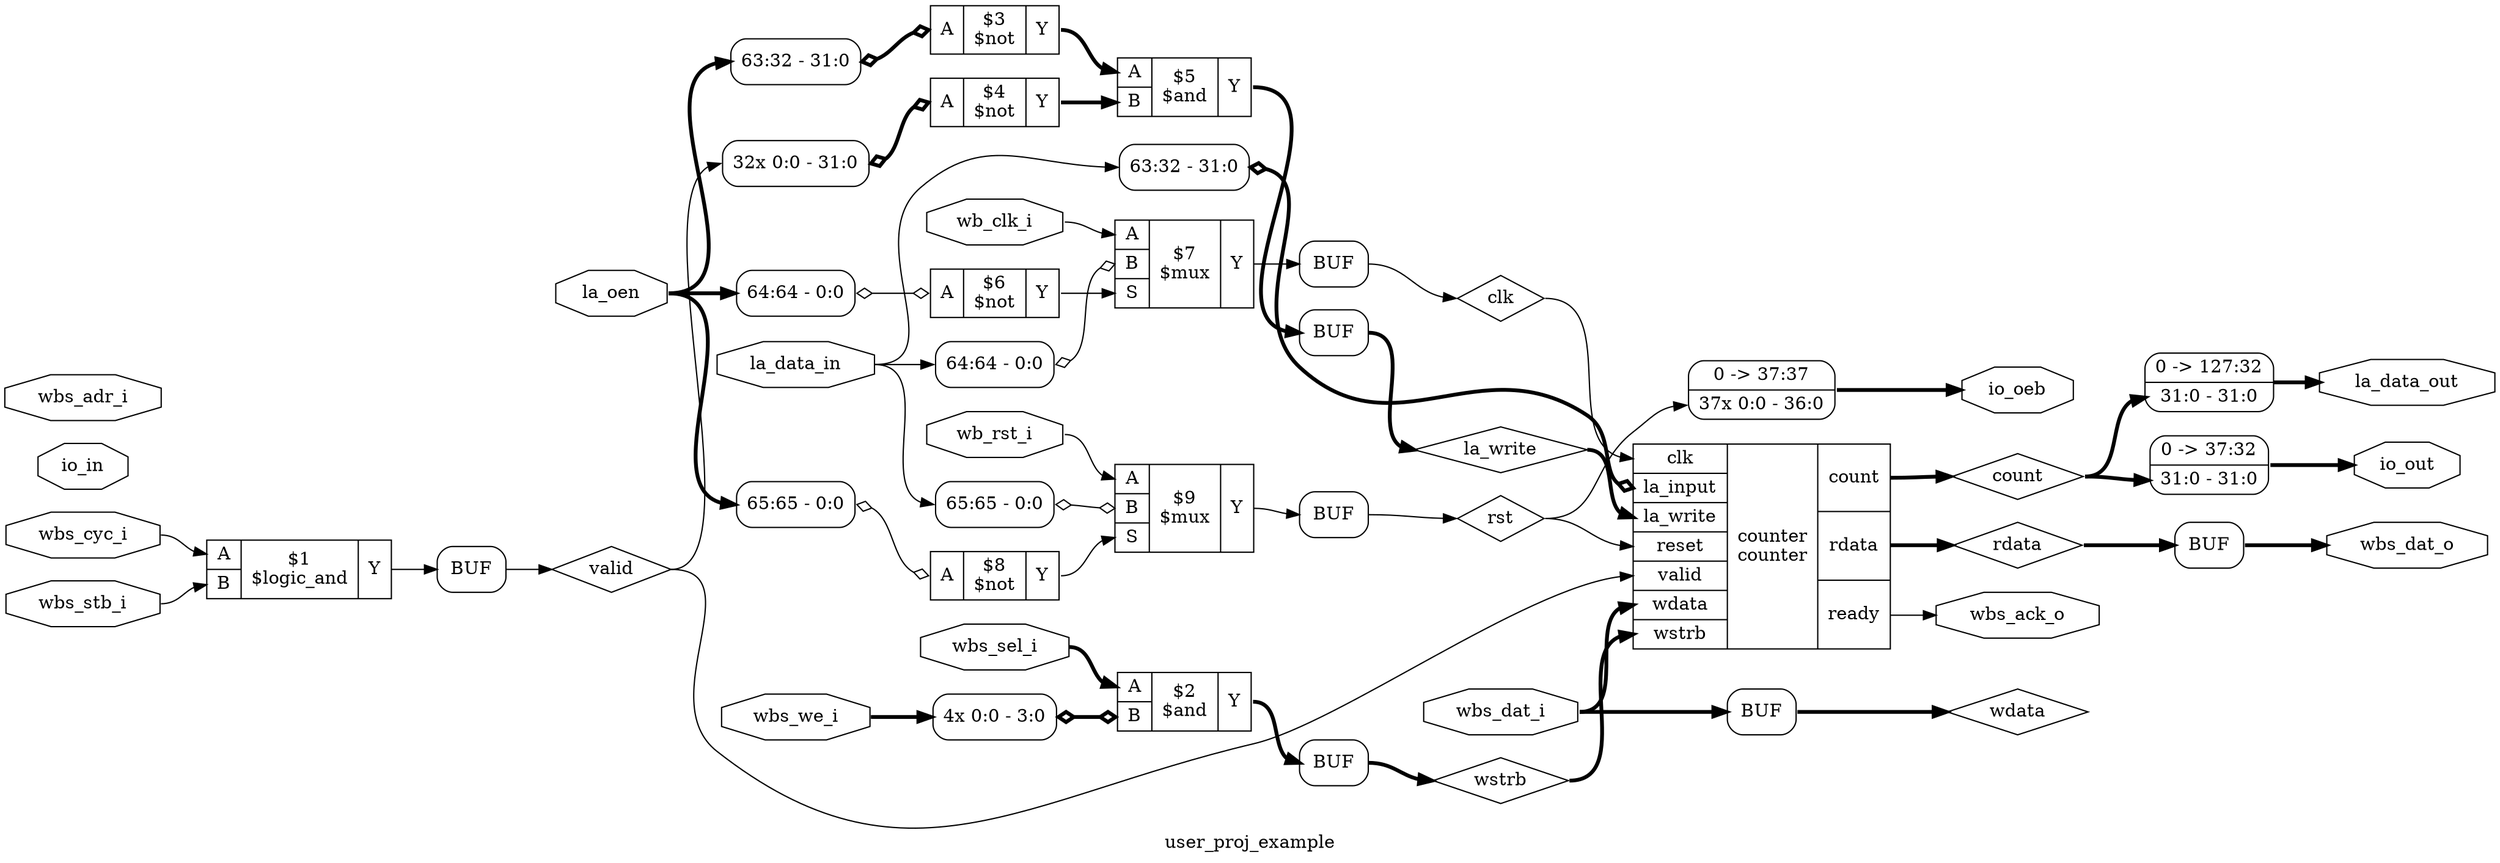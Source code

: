 digraph "user_proj_example" {
label="user_proj_example";
rankdir="LR";
remincross=true;
n10 [ shape=diamond, label="la_write", color="black", fontcolor="black" ];
n11 [ shape=diamond, label="wstrb", color="black", fontcolor="black" ];
n12 [ shape=diamond, label="valid", color="black", fontcolor="black" ];
n13 [ shape=diamond, label="count", color="black", fontcolor="black" ];
n14 [ shape=diamond, label="wdata", color="black", fontcolor="black" ];
n15 [ shape=diamond, label="rdata", color="black", fontcolor="black" ];
n16 [ shape=diamond, label="rst", color="black", fontcolor="black" ];
n17 [ shape=diamond, label="clk", color="black", fontcolor="black" ];
n18 [ shape=octagon, label="io_oeb", color="black", fontcolor="black" ];
n19 [ shape=octagon, label="io_out", color="black", fontcolor="black" ];
n20 [ shape=octagon, label="io_in", color="black", fontcolor="black" ];
n21 [ shape=octagon, label="la_oen", color="black", fontcolor="black" ];
n22 [ shape=octagon, label="la_data_out", color="black", fontcolor="black" ];
n23 [ shape=octagon, label="la_data_in", color="black", fontcolor="black" ];
n24 [ shape=octagon, label="wbs_dat_o", color="black", fontcolor="black" ];
n25 [ shape=octagon, label="wbs_ack_o", color="black", fontcolor="black" ];
n26 [ shape=octagon, label="wbs_adr_i", color="black", fontcolor="black" ];
n27 [ shape=octagon, label="wbs_dat_i", color="black", fontcolor="black" ];
n28 [ shape=octagon, label="wbs_sel_i", color="black", fontcolor="black" ];
n29 [ shape=octagon, label="wbs_we_i", color="black", fontcolor="black" ];
n30 [ shape=octagon, label="wbs_cyc_i", color="black", fontcolor="black" ];
n31 [ shape=octagon, label="wbs_stb_i", color="black", fontcolor="black" ];
n32 [ shape=octagon, label="wb_rst_i", color="black", fontcolor="black" ];
n33 [ shape=octagon, label="wb_clk_i", color="black", fontcolor="black" ];
c37 [ shape=record, label="{{<p17> clk|<p34> la_input|<p10> la_write|<p35> reset|<p12> valid|<p14> wdata|<p11> wstrb}|counter\ncounter|{<p13> count|<p15> rdata|<p36> ready}}" ];
x0 [ shape=record, style=rounded, label="<s0> 63:32 - 31:0 " ];
x0:e -> c37:p34:w [arrowhead=odiamond, arrowtail=odiamond, dir=both, color="black", style="setlinewidth(3)", label=""];
c42 [ shape=record, label="{{<p38> A|<p39> B|<p40> S}|$9\n$mux|{<p41> Y}}" ];
x1 [ shape=record, style=rounded, label="<s0> 65:65 - 0:0 " ];
x1:e -> c42:p39:w [arrowhead=odiamond, arrowtail=odiamond, dir=both, color="black", label=""];
c43 [ shape=record, label="{{<p38> A}|$8\n$not|{<p41> Y}}" ];
x2 [ shape=record, style=rounded, label="<s0> 65:65 - 0:0 " ];
x2:e -> c43:p38:w [arrowhead=odiamond, arrowtail=odiamond, dir=both, color="black", label=""];
c44 [ shape=record, label="{{<p38> A|<p39> B|<p40> S}|$7\n$mux|{<p41> Y}}" ];
x3 [ shape=record, style=rounded, label="<s0> 64:64 - 0:0 " ];
x3:e -> c44:p39:w [arrowhead=odiamond, arrowtail=odiamond, dir=both, color="black", label=""];
c45 [ shape=record, label="{{<p38> A}|$6\n$not|{<p41> Y}}" ];
x4 [ shape=record, style=rounded, label="<s0> 64:64 - 0:0 " ];
x4:e -> c45:p38:w [arrowhead=odiamond, arrowtail=odiamond, dir=both, color="black", label=""];
c46 [ shape=record, label="{{<p38> A|<p39> B}|$5\n$and|{<p41> Y}}" ];
c47 [ shape=record, label="{{<p38> A}|$4\n$not|{<p41> Y}}" ];
x5 [ shape=record, style=rounded, label="<s31> 32x 0:0 - 31:0 " ];
x5:e -> c47:p38:w [arrowhead=odiamond, arrowtail=odiamond, dir=both, color="black", style="setlinewidth(3)", label=""];
c48 [ shape=record, label="{{<p38> A}|$3\n$not|{<p41> Y}}" ];
x6 [ shape=record, style=rounded, label="<s0> 63:32 - 31:0 " ];
x6:e -> c48:p38:w [arrowhead=odiamond, arrowtail=odiamond, dir=both, color="black", style="setlinewidth(3)", label=""];
c49 [ shape=record, label="{{<p38> A|<p39> B}|$2\n$and|{<p41> Y}}" ];
x7 [ shape=record, style=rounded, label="<s3> 4x 0:0 - 3:0 " ];
x7:e -> c49:p39:w [arrowhead=odiamond, arrowtail=odiamond, dir=both, color="black", style="setlinewidth(3)", label=""];
c50 [ shape=record, label="{{<p38> A|<p39> B}|$1\n$logic_and|{<p41> Y}}" ];
x8 [shape=box, style=rounded, label="BUF"];
x9 [shape=box, style=rounded, label="BUF"];
x10 [shape=box, style=rounded, label="BUF"];
x11 [shape=box, style=rounded, label="BUF"];
x12 [ shape=record, style=rounded, label="0 -&gt; 37:32 |<s0> 31:0 - 31:0 " ];
x13 [ shape=record, style=rounded, label="0 -&gt; 37:37 |<s36> 37x 0:0 - 36:0 " ];
x14 [ shape=record, style=rounded, label="0 -&gt; 127:32 |<s0> 31:0 - 31:0 " ];
x15 [shape=box, style=rounded, label="BUF"];
x16 [shape=box, style=rounded, label="BUF"];
x17 [shape=box, style=rounded, label="BUF"];
c42:p41:e -> x17:w:w [color="black", label=""];
x15:e:e -> n10:w [color="black", style="setlinewidth(3)", label=""];
n10:e -> c37:p10:w [color="black", style="setlinewidth(3)", label=""];
x9:e:e -> n11:w [color="black", style="setlinewidth(3)", label=""];
n11:e -> c37:p11:w [color="black", style="setlinewidth(3)", label=""];
x8:e:e -> n12:w [color="black", label=""];
n12:e -> c37:p12:w [color="black", label=""];
n12:e -> x5:s31:w [color="black", label=""];
c37:p13:e -> n13:w [color="black", style="setlinewidth(3)", label=""];
n13:e -> x12:s0:w [color="black", style="setlinewidth(3)", label=""];
n13:e -> x14:s0:w [color="black", style="setlinewidth(3)", label=""];
x11:e:e -> n14:w [color="black", style="setlinewidth(3)", label=""];
c37:p15:e -> n15:w [color="black", style="setlinewidth(3)", label=""];
n15:e -> x10:w:w [color="black", style="setlinewidth(3)", label=""];
x17:e:e -> n16:w [color="black", label=""];
n16:e -> c37:p35:w [color="black", label=""];
n16:e -> x13:s36:w [color="black", label=""];
x16:e:e -> n17:w [color="black", label=""];
n17:e -> c37:p17:w [color="black", label=""];
x13:e -> n18:w [color="black", style="setlinewidth(3)", label=""];
x12:e -> n19:w [color="black", style="setlinewidth(3)", label=""];
c43:p41:e -> c42:p40:w [color="black", label=""];
n21:e -> x2:s0:w [color="black", style="setlinewidth(3)", label=""];
n21:e -> x4:s0:w [color="black", style="setlinewidth(3)", label=""];
n21:e -> x6:s0:w [color="black", style="setlinewidth(3)", label=""];
x14:e -> n22:w [color="black", style="setlinewidth(3)", label=""];
n23:e -> x0:s0:w [color="black", label=""];
n23:e -> x1:s0:w [color="black", label=""];
n23:e -> x3:s0:w [color="black", label=""];
x10:e:e -> n24:w [color="black", style="setlinewidth(3)", label=""];
c37:p36:e -> n25:w [color="black", label=""];
n27:e -> c37:p14:w [color="black", style="setlinewidth(3)", label=""];
n27:e -> x11:w:w [color="black", style="setlinewidth(3)", label=""];
n28:e -> c49:p38:w [color="black", style="setlinewidth(3)", label=""];
n29:e -> x7:s3:w [color="black", style="setlinewidth(3)", label=""];
c44:p41:e -> x16:w:w [color="black", label=""];
n30:e -> c50:p38:w [color="black", label=""];
n31:e -> c50:p39:w [color="black", label=""];
n32:e -> c42:p38:w [color="black", label=""];
n33:e -> c44:p38:w [color="black", label=""];
c45:p41:e -> c44:p40:w [color="black", label=""];
c46:p41:e -> x15:w:w [color="black", style="setlinewidth(3)", label=""];
c47:p41:e -> c46:p39:w [color="black", style="setlinewidth(3)", label=""];
c48:p41:e -> c46:p38:w [color="black", style="setlinewidth(3)", label=""];
c49:p41:e -> x9:w:w [color="black", style="setlinewidth(3)", label=""];
c50:p41:e -> x8:w:w [color="black", label=""];
}
